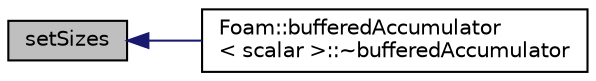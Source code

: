 digraph "setSizes"
{
  bgcolor="transparent";
  edge [fontname="Helvetica",fontsize="10",labelfontname="Helvetica",labelfontsize="10"];
  node [fontname="Helvetica",fontsize="10",shape=record];
  rankdir="LR";
  Node24 [label="setSizes",height=0.2,width=0.4,color="black", fillcolor="grey75", style="filled", fontcolor="black"];
  Node24 -> Node25 [dir="back",color="midnightblue",fontsize="10",style="solid",fontname="Helvetica"];
  Node25 [label="Foam::bufferedAccumulator\l\< scalar \>::~bufferedAccumulator",height=0.2,width=0.4,color="black",URL="$a25509.html#a8f655549be1b0bec1fc460b75b86ad90",tooltip="Destructor. "];
}
